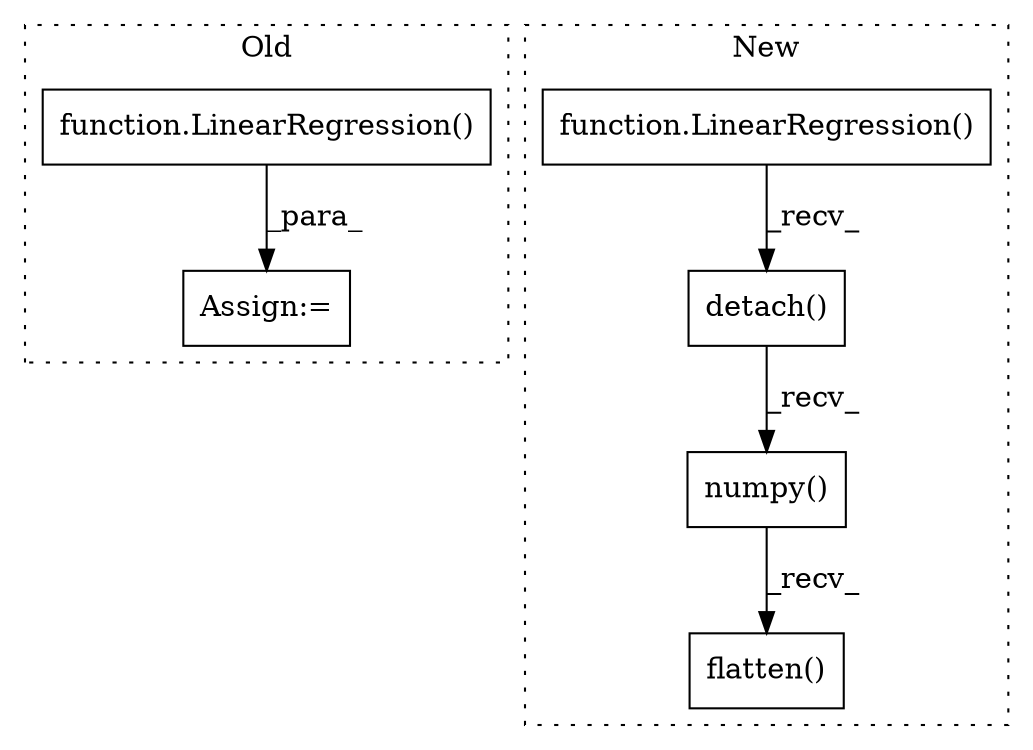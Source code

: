 digraph G {
subgraph cluster0 {
1 [label="function.LinearRegression()" a="75" s="972" l="49" shape="box"];
6 [label="Assign:=" a="68" s="969" l="3" shape="box"];
label = "Old";
style="dotted";
}
subgraph cluster1 {
2 [label="flatten()" a="75" s="864" l="46" shape="box"];
3 [label="detach()" a="75" s="864" l="28" shape="box"];
4 [label="numpy()" a="75" s="864" l="36" shape="box"];
5 [label="function.LinearRegression()" a="75" s="637" l="48" shape="box"];
label = "New";
style="dotted";
}
1 -> 6 [label="_para_"];
3 -> 4 [label="_recv_"];
4 -> 2 [label="_recv_"];
5 -> 3 [label="_recv_"];
}